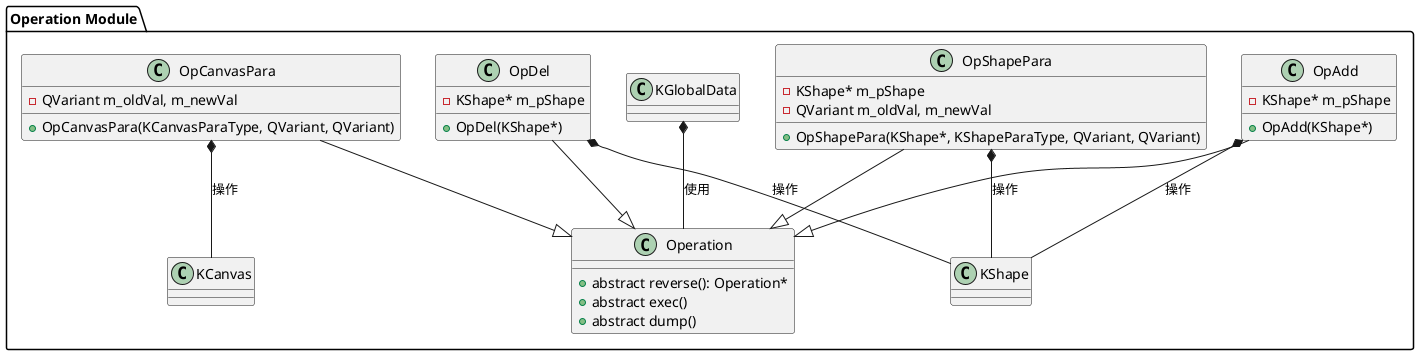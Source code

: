@startuml
' 操作模块
package "Operation Module" {
    class Operation {
        +abstract reverse(): Operation*
        +abstract exec()
        +abstract dump()
    }

    class OpAdd  {
        +OpAdd(KShape*)
        -KShape* m_pShape
    }

    OpAdd --|> Operation

    class OpDel  {
        +OpDel(KShape*)
        -KShape* m_pShape
    }

    OpDel --|> Operation

    class OpShapePara  {
        +OpShapePara(KShape*, KShapeParaType, QVariant, QVariant)
        -KShape* m_pShape
        -QVariant m_oldVal, m_newVal
    }

    OpShapePara --|> Operation

    class OpCanvasPara {
        +OpCanvasPara(KCanvasParaType, QVariant, QVariant)
        -QVariant m_oldVal, m_newVal
    }

    OpCanvasPara --|> Operation

    KGlobalData *-- Operation : 使用
    OpAdd *-- KShape : 操作
    OpDel *-- KShape : 操作
    OpShapePara *-- KShape : 操作
    OpCanvasPara *-- KCanvas : 操作
}
@enduml